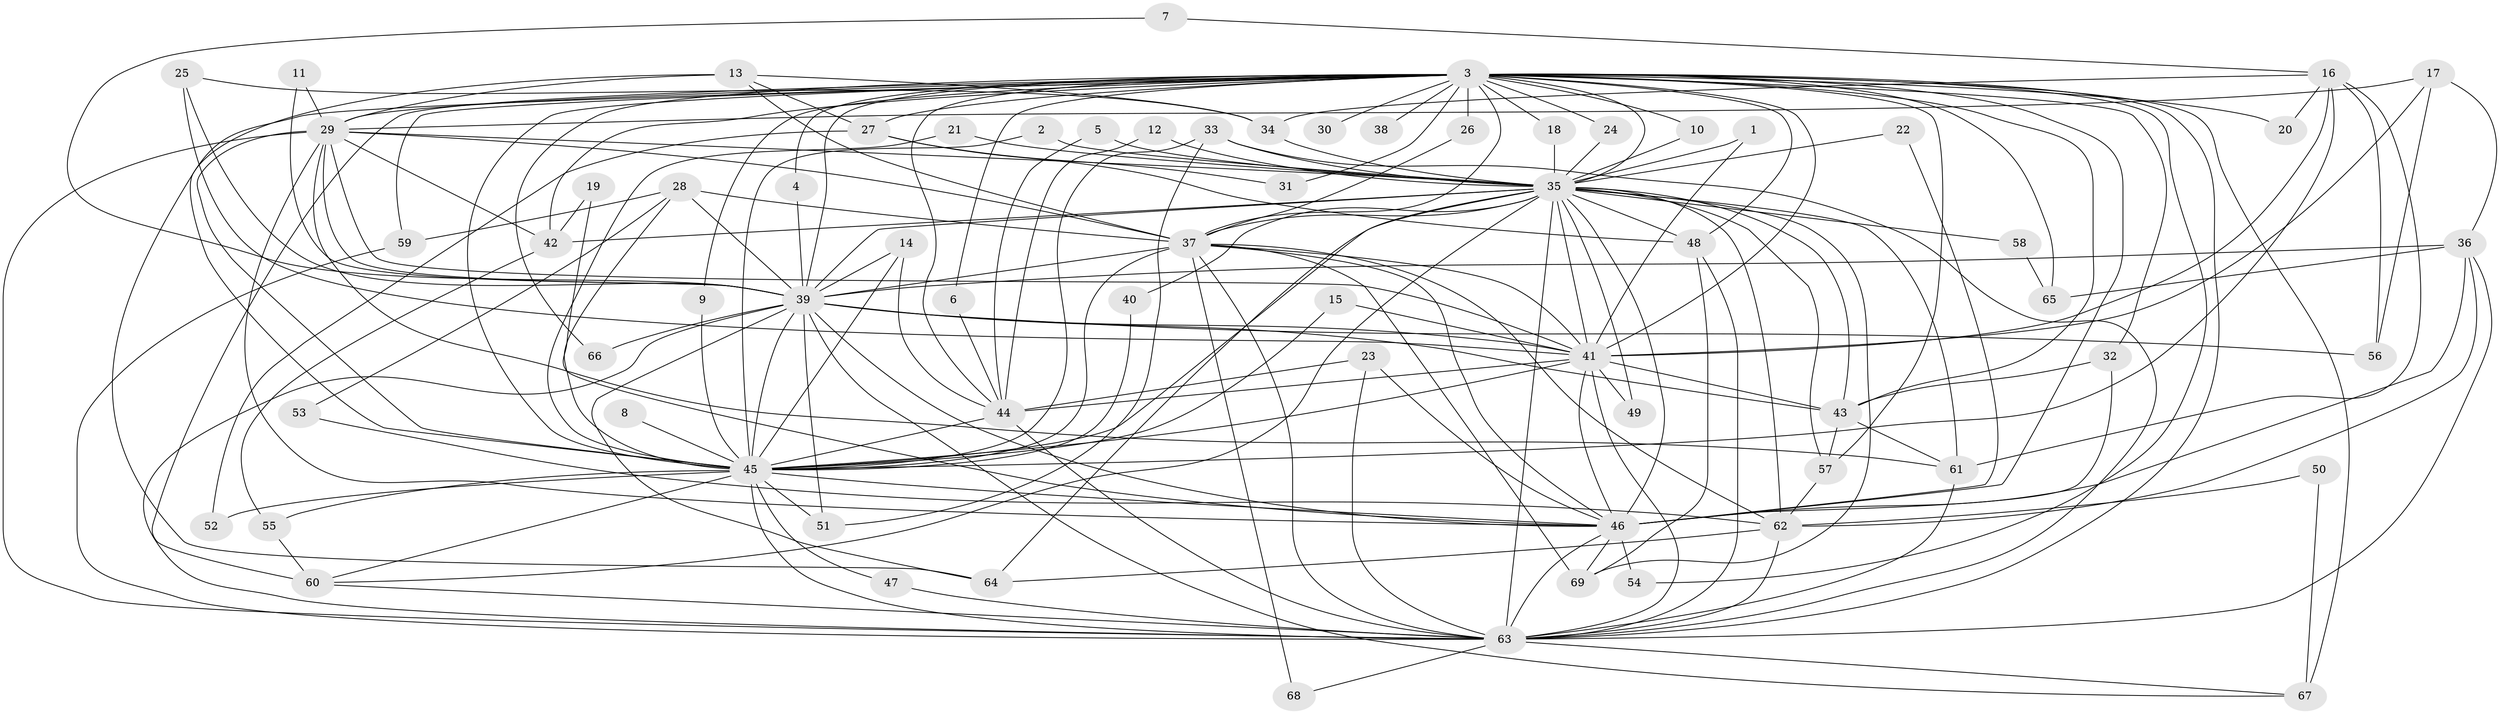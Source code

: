// original degree distribution, {22: 0.014598540145985401, 29: 0.0072992700729927005, 36: 0.014598540145985401, 17: 0.0072992700729927005, 18: 0.014598540145985401, 21: 0.0072992700729927005, 23: 0.0072992700729927005, 4: 0.16058394160583941, 2: 0.5401459854014599, 8: 0.0072992700729927005, 3: 0.16058394160583941, 5: 0.021897810218978103, 6: 0.029197080291970802, 7: 0.0072992700729927005}
// Generated by graph-tools (version 1.1) at 2025/25/03/09/25 03:25:52]
// undirected, 69 vertices, 188 edges
graph export_dot {
graph [start="1"]
  node [color=gray90,style=filled];
  1;
  2;
  3;
  4;
  5;
  6;
  7;
  8;
  9;
  10;
  11;
  12;
  13;
  14;
  15;
  16;
  17;
  18;
  19;
  20;
  21;
  22;
  23;
  24;
  25;
  26;
  27;
  28;
  29;
  30;
  31;
  32;
  33;
  34;
  35;
  36;
  37;
  38;
  39;
  40;
  41;
  42;
  43;
  44;
  45;
  46;
  47;
  48;
  49;
  50;
  51;
  52;
  53;
  54;
  55;
  56;
  57;
  58;
  59;
  60;
  61;
  62;
  63;
  64;
  65;
  66;
  67;
  68;
  69;
  1 -- 35 [weight=1.0];
  1 -- 41 [weight=1.0];
  2 -- 35 [weight=1.0];
  2 -- 45 [weight=1.0];
  3 -- 4 [weight=1.0];
  3 -- 6 [weight=1.0];
  3 -- 9 [weight=1.0];
  3 -- 10 [weight=1.0];
  3 -- 18 [weight=1.0];
  3 -- 20 [weight=1.0];
  3 -- 24 [weight=1.0];
  3 -- 26 [weight=2.0];
  3 -- 27 [weight=2.0];
  3 -- 29 [weight=2.0];
  3 -- 30 [weight=2.0];
  3 -- 31 [weight=1.0];
  3 -- 32 [weight=1.0];
  3 -- 35 [weight=2.0];
  3 -- 37 [weight=2.0];
  3 -- 38 [weight=2.0];
  3 -- 39 [weight=2.0];
  3 -- 41 [weight=3.0];
  3 -- 42 [weight=1.0];
  3 -- 43 [weight=1.0];
  3 -- 44 [weight=1.0];
  3 -- 45 [weight=3.0];
  3 -- 46 [weight=2.0];
  3 -- 48 [weight=1.0];
  3 -- 54 [weight=1.0];
  3 -- 57 [weight=1.0];
  3 -- 59 [weight=1.0];
  3 -- 60 [weight=1.0];
  3 -- 63 [weight=2.0];
  3 -- 64 [weight=1.0];
  3 -- 65 [weight=2.0];
  3 -- 66 [weight=1.0];
  3 -- 67 [weight=2.0];
  4 -- 39 [weight=1.0];
  5 -- 35 [weight=1.0];
  5 -- 44 [weight=1.0];
  6 -- 44 [weight=1.0];
  7 -- 16 [weight=1.0];
  7 -- 39 [weight=1.0];
  8 -- 45 [weight=1.0];
  9 -- 45 [weight=1.0];
  10 -- 35 [weight=1.0];
  11 -- 29 [weight=1.0];
  11 -- 39 [weight=1.0];
  12 -- 35 [weight=1.0];
  12 -- 44 [weight=1.0];
  13 -- 27 [weight=1.0];
  13 -- 29 [weight=1.0];
  13 -- 34 [weight=1.0];
  13 -- 37 [weight=2.0];
  13 -- 45 [weight=1.0];
  14 -- 39 [weight=1.0];
  14 -- 44 [weight=1.0];
  14 -- 45 [weight=1.0];
  15 -- 41 [weight=1.0];
  15 -- 45 [weight=1.0];
  16 -- 20 [weight=1.0];
  16 -- 34 [weight=1.0];
  16 -- 41 [weight=1.0];
  16 -- 45 [weight=1.0];
  16 -- 56 [weight=1.0];
  16 -- 61 [weight=1.0];
  17 -- 29 [weight=1.0];
  17 -- 36 [weight=1.0];
  17 -- 41 [weight=1.0];
  17 -- 56 [weight=1.0];
  18 -- 35 [weight=1.0];
  19 -- 42 [weight=1.0];
  19 -- 46 [weight=1.0];
  21 -- 35 [weight=1.0];
  21 -- 45 [weight=1.0];
  22 -- 35 [weight=1.0];
  22 -- 46 [weight=2.0];
  23 -- 44 [weight=1.0];
  23 -- 46 [weight=1.0];
  23 -- 63 [weight=1.0];
  24 -- 35 [weight=1.0];
  25 -- 34 [weight=1.0];
  25 -- 39 [weight=1.0];
  25 -- 41 [weight=1.0];
  26 -- 37 [weight=1.0];
  27 -- 31 [weight=1.0];
  27 -- 48 [weight=1.0];
  27 -- 52 [weight=1.0];
  28 -- 37 [weight=1.0];
  28 -- 39 [weight=1.0];
  28 -- 45 [weight=1.0];
  28 -- 53 [weight=1.0];
  28 -- 59 [weight=2.0];
  29 -- 35 [weight=2.0];
  29 -- 37 [weight=1.0];
  29 -- 39 [weight=2.0];
  29 -- 41 [weight=1.0];
  29 -- 42 [weight=1.0];
  29 -- 45 [weight=3.0];
  29 -- 46 [weight=1.0];
  29 -- 61 [weight=1.0];
  29 -- 63 [weight=1.0];
  32 -- 43 [weight=1.0];
  32 -- 46 [weight=2.0];
  33 -- 35 [weight=1.0];
  33 -- 45 [weight=1.0];
  33 -- 51 [weight=1.0];
  33 -- 63 [weight=1.0];
  34 -- 35 [weight=1.0];
  35 -- 37 [weight=1.0];
  35 -- 39 [weight=2.0];
  35 -- 40 [weight=1.0];
  35 -- 41 [weight=1.0];
  35 -- 42 [weight=1.0];
  35 -- 43 [weight=1.0];
  35 -- 45 [weight=2.0];
  35 -- 46 [weight=2.0];
  35 -- 48 [weight=1.0];
  35 -- 49 [weight=2.0];
  35 -- 57 [weight=1.0];
  35 -- 58 [weight=1.0];
  35 -- 60 [weight=1.0];
  35 -- 61 [weight=1.0];
  35 -- 62 [weight=1.0];
  35 -- 63 [weight=3.0];
  35 -- 64 [weight=1.0];
  35 -- 69 [weight=1.0];
  36 -- 39 [weight=1.0];
  36 -- 46 [weight=3.0];
  36 -- 62 [weight=1.0];
  36 -- 63 [weight=1.0];
  36 -- 65 [weight=2.0];
  37 -- 39 [weight=1.0];
  37 -- 41 [weight=1.0];
  37 -- 45 [weight=3.0];
  37 -- 46 [weight=1.0];
  37 -- 62 [weight=1.0];
  37 -- 63 [weight=2.0];
  37 -- 68 [weight=1.0];
  37 -- 69 [weight=1.0];
  39 -- 41 [weight=1.0];
  39 -- 43 [weight=1.0];
  39 -- 45 [weight=1.0];
  39 -- 46 [weight=1.0];
  39 -- 51 [weight=1.0];
  39 -- 56 [weight=1.0];
  39 -- 63 [weight=1.0];
  39 -- 64 [weight=1.0];
  39 -- 66 [weight=1.0];
  39 -- 67 [weight=1.0];
  40 -- 45 [weight=1.0];
  41 -- 43 [weight=1.0];
  41 -- 44 [weight=1.0];
  41 -- 45 [weight=2.0];
  41 -- 46 [weight=1.0];
  41 -- 49 [weight=2.0];
  41 -- 63 [weight=1.0];
  42 -- 55 [weight=1.0];
  43 -- 57 [weight=1.0];
  43 -- 61 [weight=1.0];
  44 -- 45 [weight=1.0];
  44 -- 63 [weight=2.0];
  45 -- 46 [weight=2.0];
  45 -- 47 [weight=1.0];
  45 -- 51 [weight=1.0];
  45 -- 52 [weight=1.0];
  45 -- 55 [weight=1.0];
  45 -- 60 [weight=1.0];
  45 -- 63 [weight=1.0];
  46 -- 54 [weight=1.0];
  46 -- 63 [weight=1.0];
  46 -- 69 [weight=1.0];
  47 -- 63 [weight=1.0];
  48 -- 63 [weight=1.0];
  48 -- 69 [weight=1.0];
  50 -- 62 [weight=1.0];
  50 -- 67 [weight=1.0];
  53 -- 62 [weight=1.0];
  55 -- 60 [weight=1.0];
  57 -- 62 [weight=1.0];
  58 -- 65 [weight=1.0];
  59 -- 63 [weight=1.0];
  60 -- 63 [weight=1.0];
  61 -- 63 [weight=1.0];
  62 -- 63 [weight=1.0];
  62 -- 64 [weight=1.0];
  63 -- 67 [weight=1.0];
  63 -- 68 [weight=1.0];
}
